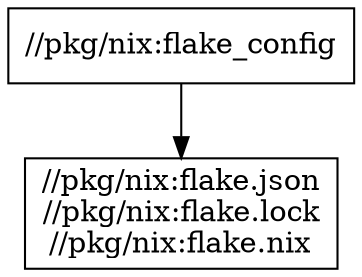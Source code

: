 digraph mygraph {
  node [shape=box];
  "//pkg/nix:flake_config"
  "//pkg/nix:flake_config" -> "//pkg/nix:flake.json\n//pkg/nix:flake.lock\n//pkg/nix:flake.nix"
  "//pkg/nix:flake.json\n//pkg/nix:flake.lock\n//pkg/nix:flake.nix"
}
